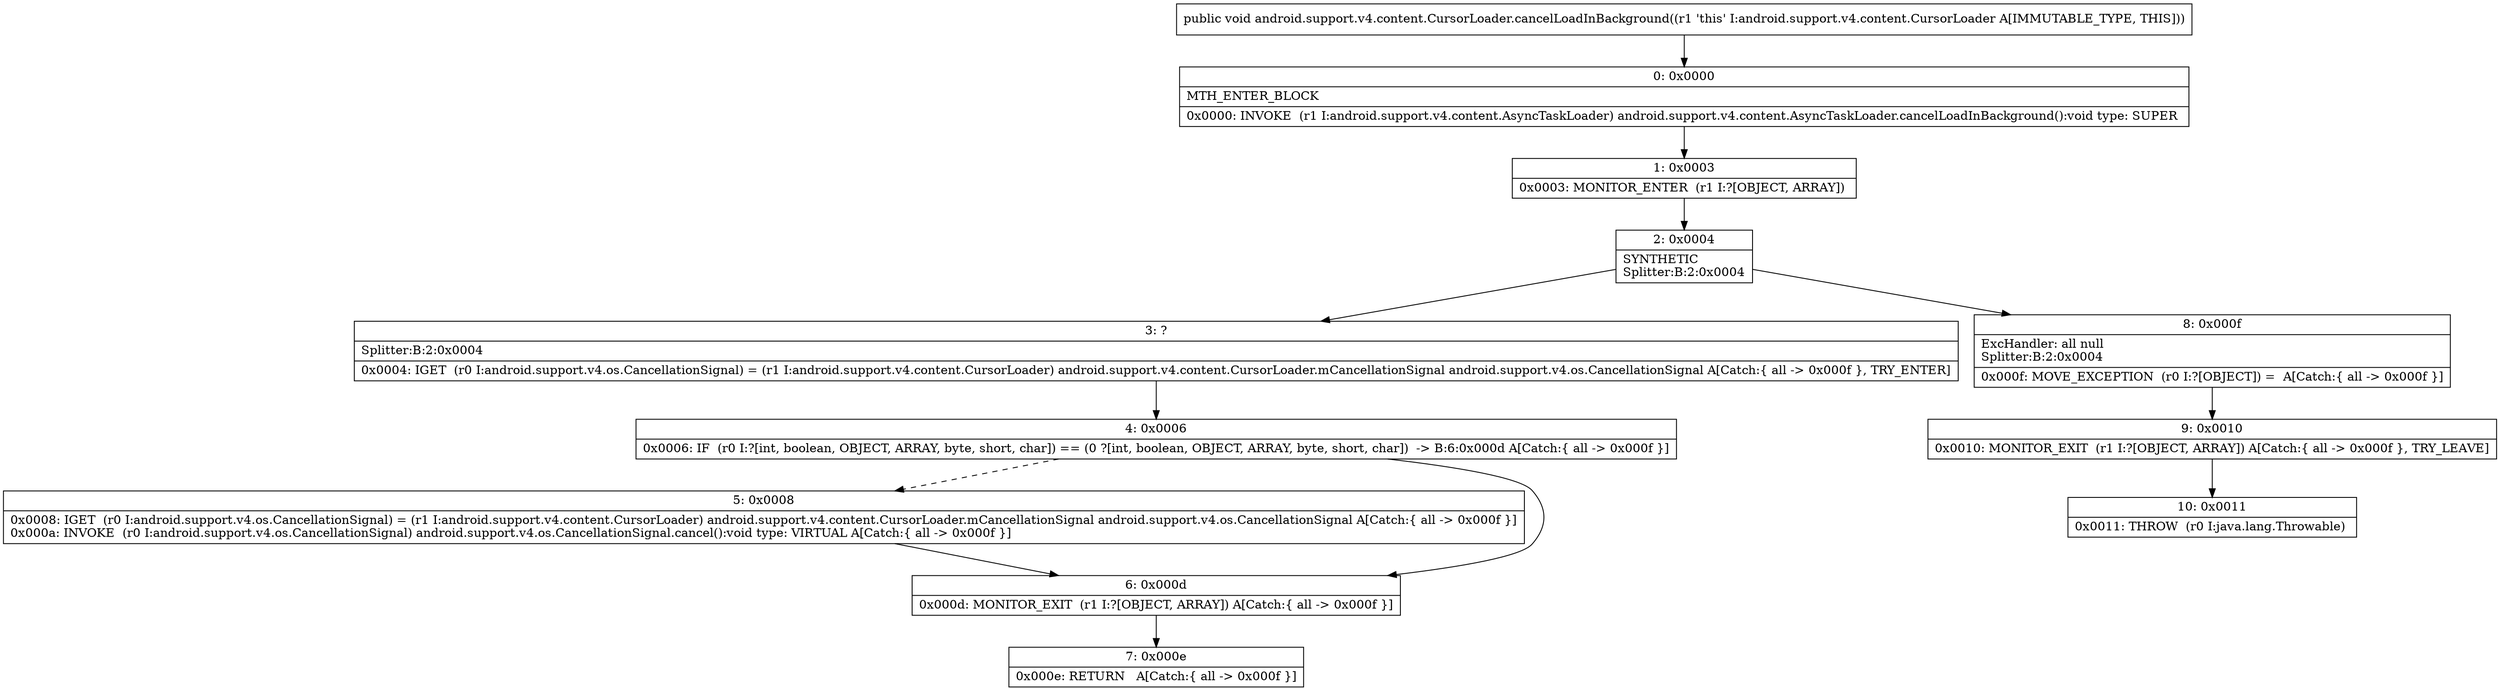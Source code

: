 digraph "CFG forandroid.support.v4.content.CursorLoader.cancelLoadInBackground()V" {
Node_0 [shape=record,label="{0\:\ 0x0000|MTH_ENTER_BLOCK\l|0x0000: INVOKE  (r1 I:android.support.v4.content.AsyncTaskLoader) android.support.v4.content.AsyncTaskLoader.cancelLoadInBackground():void type: SUPER \l}"];
Node_1 [shape=record,label="{1\:\ 0x0003|0x0003: MONITOR_ENTER  (r1 I:?[OBJECT, ARRAY]) \l}"];
Node_2 [shape=record,label="{2\:\ 0x0004|SYNTHETIC\lSplitter:B:2:0x0004\l}"];
Node_3 [shape=record,label="{3\:\ ?|Splitter:B:2:0x0004\l|0x0004: IGET  (r0 I:android.support.v4.os.CancellationSignal) = (r1 I:android.support.v4.content.CursorLoader) android.support.v4.content.CursorLoader.mCancellationSignal android.support.v4.os.CancellationSignal A[Catch:\{ all \-\> 0x000f \}, TRY_ENTER]\l}"];
Node_4 [shape=record,label="{4\:\ 0x0006|0x0006: IF  (r0 I:?[int, boolean, OBJECT, ARRAY, byte, short, char]) == (0 ?[int, boolean, OBJECT, ARRAY, byte, short, char])  \-\> B:6:0x000d A[Catch:\{ all \-\> 0x000f \}]\l}"];
Node_5 [shape=record,label="{5\:\ 0x0008|0x0008: IGET  (r0 I:android.support.v4.os.CancellationSignal) = (r1 I:android.support.v4.content.CursorLoader) android.support.v4.content.CursorLoader.mCancellationSignal android.support.v4.os.CancellationSignal A[Catch:\{ all \-\> 0x000f \}]\l0x000a: INVOKE  (r0 I:android.support.v4.os.CancellationSignal) android.support.v4.os.CancellationSignal.cancel():void type: VIRTUAL A[Catch:\{ all \-\> 0x000f \}]\l}"];
Node_6 [shape=record,label="{6\:\ 0x000d|0x000d: MONITOR_EXIT  (r1 I:?[OBJECT, ARRAY]) A[Catch:\{ all \-\> 0x000f \}]\l}"];
Node_7 [shape=record,label="{7\:\ 0x000e|0x000e: RETURN   A[Catch:\{ all \-\> 0x000f \}]\l}"];
Node_8 [shape=record,label="{8\:\ 0x000f|ExcHandler: all null\lSplitter:B:2:0x0004\l|0x000f: MOVE_EXCEPTION  (r0 I:?[OBJECT]) =  A[Catch:\{ all \-\> 0x000f \}]\l}"];
Node_9 [shape=record,label="{9\:\ 0x0010|0x0010: MONITOR_EXIT  (r1 I:?[OBJECT, ARRAY]) A[Catch:\{ all \-\> 0x000f \}, TRY_LEAVE]\l}"];
Node_10 [shape=record,label="{10\:\ 0x0011|0x0011: THROW  (r0 I:java.lang.Throwable) \l}"];
MethodNode[shape=record,label="{public void android.support.v4.content.CursorLoader.cancelLoadInBackground((r1 'this' I:android.support.v4.content.CursorLoader A[IMMUTABLE_TYPE, THIS])) }"];
MethodNode -> Node_0;
Node_0 -> Node_1;
Node_1 -> Node_2;
Node_2 -> Node_3;
Node_2 -> Node_8;
Node_3 -> Node_4;
Node_4 -> Node_5[style=dashed];
Node_4 -> Node_6;
Node_5 -> Node_6;
Node_6 -> Node_7;
Node_8 -> Node_9;
Node_9 -> Node_10;
}


